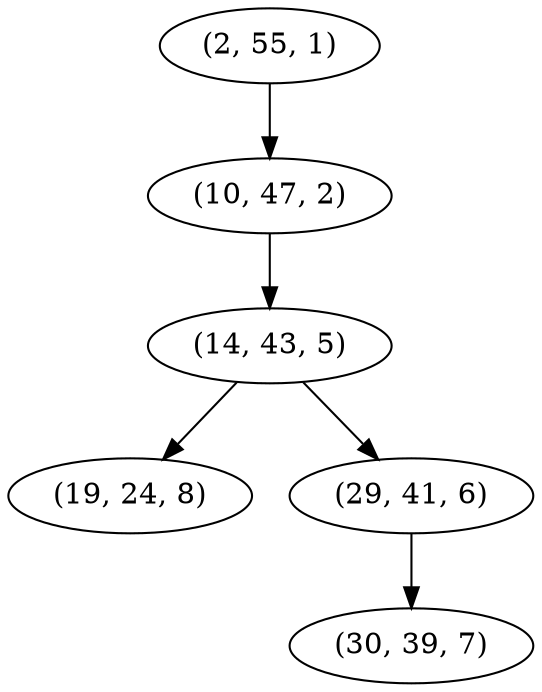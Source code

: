 digraph tree {
    "(2, 55, 1)";
    "(10, 47, 2)";
    "(14, 43, 5)";
    "(19, 24, 8)";
    "(29, 41, 6)";
    "(30, 39, 7)";
    "(2, 55, 1)" -> "(10, 47, 2)";
    "(10, 47, 2)" -> "(14, 43, 5)";
    "(14, 43, 5)" -> "(19, 24, 8)";
    "(14, 43, 5)" -> "(29, 41, 6)";
    "(29, 41, 6)" -> "(30, 39, 7)";
}
